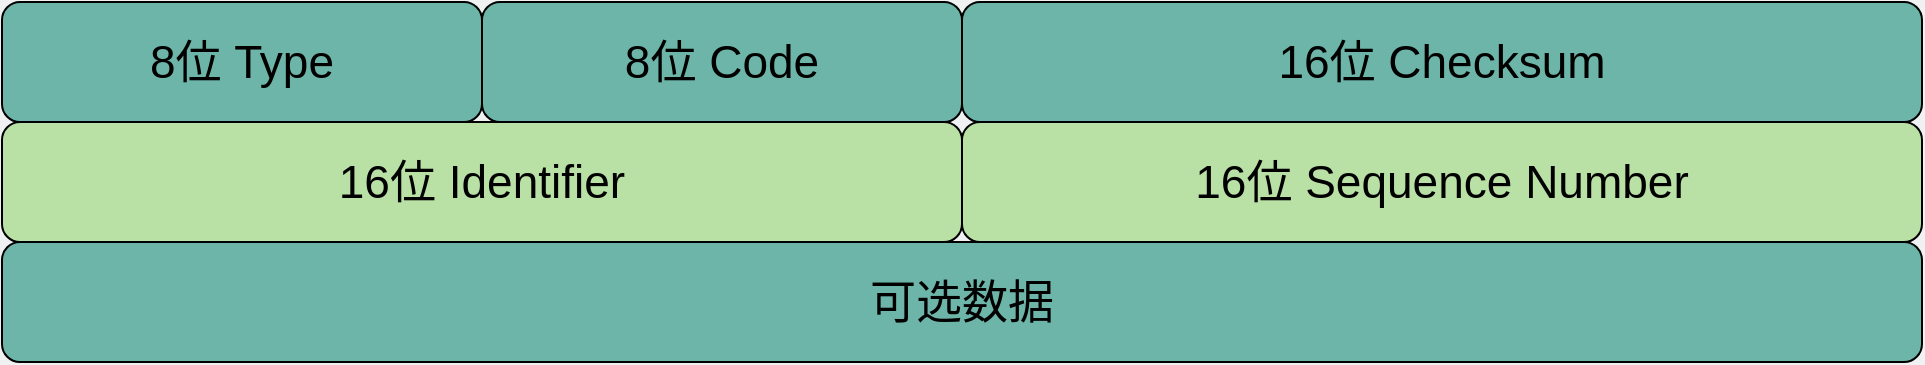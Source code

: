 <mxfile version="20.5.1" type="github"><diagram id="9fnjXT7nlAm7Ix4f8WDv" name="Page-1"><mxGraphModel dx="1330" dy="1014" grid="0" gridSize="10" guides="1" tooltips="1" connect="1" arrows="1" fold="1" page="1" pageScale="1" pageWidth="600" pageHeight="250" background="#EFF1F3" math="0" shadow="0"><root><mxCell id="0"/><mxCell id="1" parent="0"/><mxCell id="-xf_uFu9KCXf6jcXoVjT-15" value="&lt;font style=&quot;font-size: 23px;&quot;&gt;可选数据&lt;/font&gt;" style="rounded=1;whiteSpace=wrap;html=1;fontSize=23;fillColor=#6DB5A8;" parent="1" vertex="1"><mxGeometry x="121" y="161" width="960" height="60" as="geometry"/></mxCell><mxCell id="6-F5uf0liDenhzwzIYql-8" value="&lt;font style=&quot;font-size: 23px&quot;&gt;8位 Type&lt;/font&gt;" style="rounded=1;whiteSpace=wrap;html=1;fontSize=23;fillColor=#6DB5A8;" vertex="1" parent="1"><mxGeometry x="121" y="41" width="240" height="60" as="geometry"/></mxCell><mxCell id="6-F5uf0liDenhzwzIYql-9" value="&lt;font style=&quot;font-size: 23px&quot;&gt;8位 Code&lt;/font&gt;" style="rounded=1;whiteSpace=wrap;html=1;fontSize=23;fillColor=#6DB5A8;" vertex="1" parent="1"><mxGeometry x="361" y="41" width="240" height="60" as="geometry"/></mxCell><mxCell id="6-F5uf0liDenhzwzIYql-10" value="&lt;font style=&quot;font-size: 23px&quot;&gt;16位 Checksum&lt;/font&gt;" style="rounded=1;whiteSpace=wrap;html=1;fontSize=23;fillColor=#6DB5A8;" vertex="1" parent="1"><mxGeometry x="601" y="41" width="480" height="60" as="geometry"/></mxCell><mxCell id="6-F5uf0liDenhzwzIYql-11" value="&lt;font style=&quot;font-size: 23px&quot;&gt;16位 Identifier&lt;/font&gt;" style="rounded=1;whiteSpace=wrap;html=1;fontSize=23;fillColor=#B9E0A5;" vertex="1" parent="1"><mxGeometry x="121" y="101" width="480" height="60" as="geometry"/></mxCell><mxCell id="6-F5uf0liDenhzwzIYql-12" value="&lt;font style=&quot;font-size: 23px&quot;&gt;16位 Sequence Number&lt;/font&gt;" style="rounded=1;whiteSpace=wrap;html=1;fontSize=23;fillColor=#B9E0A5;" vertex="1" parent="1"><mxGeometry x="601" y="101" width="480" height="60" as="geometry"/></mxCell></root></mxGraphModel></diagram></mxfile>